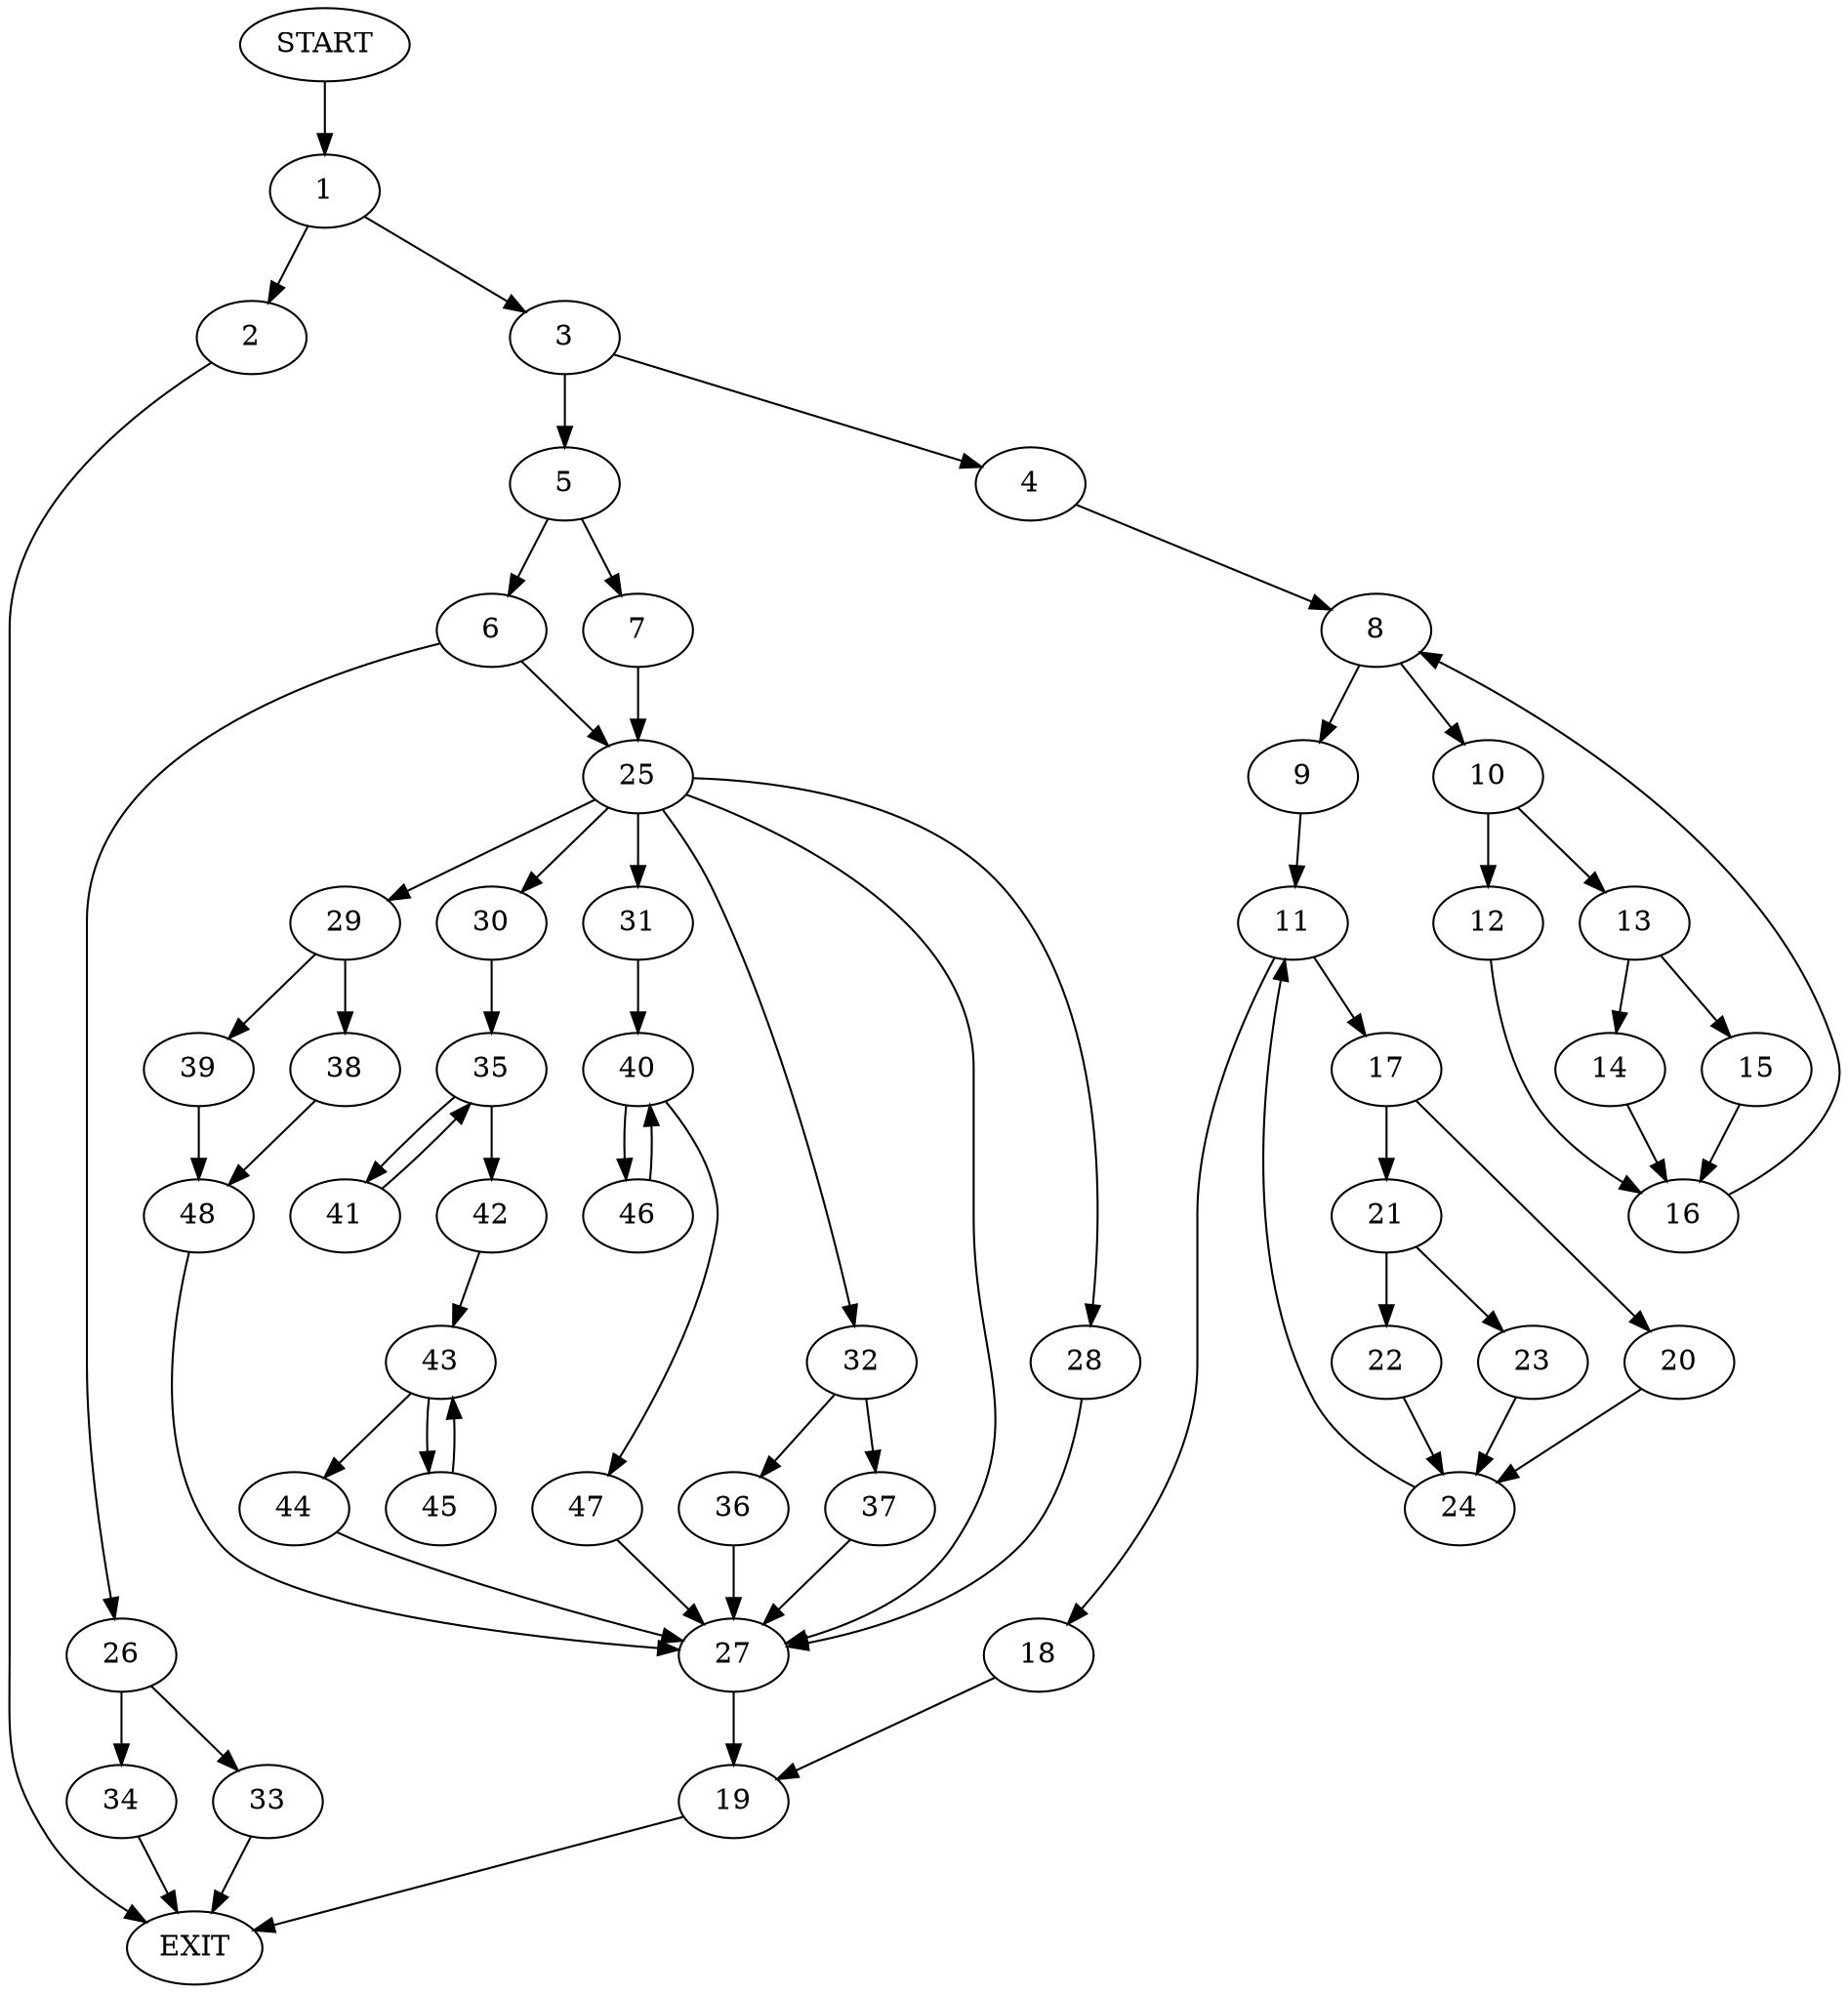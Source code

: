digraph {
0 [label="START"]
49 [label="EXIT"]
0 -> 1
1 -> 2
1 -> 3
3 -> 4
3 -> 5
2 -> 49
5 -> 6
5 -> 7
4 -> 8
8 -> 9
8 -> 10
9 -> 11
10 -> 12
10 -> 13
13 -> 14
13 -> 15
12 -> 16
16 -> 8
14 -> 16
15 -> 16
11 -> 17
11 -> 18
18 -> 19
17 -> 20
17 -> 21
21 -> 22
21 -> 23
20 -> 24
24 -> 11
22 -> 24
23 -> 24
19 -> 49
7 -> 25
6 -> 25
6 -> 26
25 -> 27
25 -> 28
25 -> 29
25 -> 30
25 -> 31
25 -> 32
26 -> 33
26 -> 34
33 -> 49
34 -> 49
28 -> 27
30 -> 35
32 -> 36
32 -> 37
27 -> 19
29 -> 38
29 -> 39
31 -> 40
35 -> 41
35 -> 42
41 -> 35
42 -> 43
43 -> 44
43 -> 45
44 -> 27
45 -> 43
40 -> 46
40 -> 47
47 -> 27
46 -> 40
37 -> 27
36 -> 27
39 -> 48
38 -> 48
48 -> 27
}
